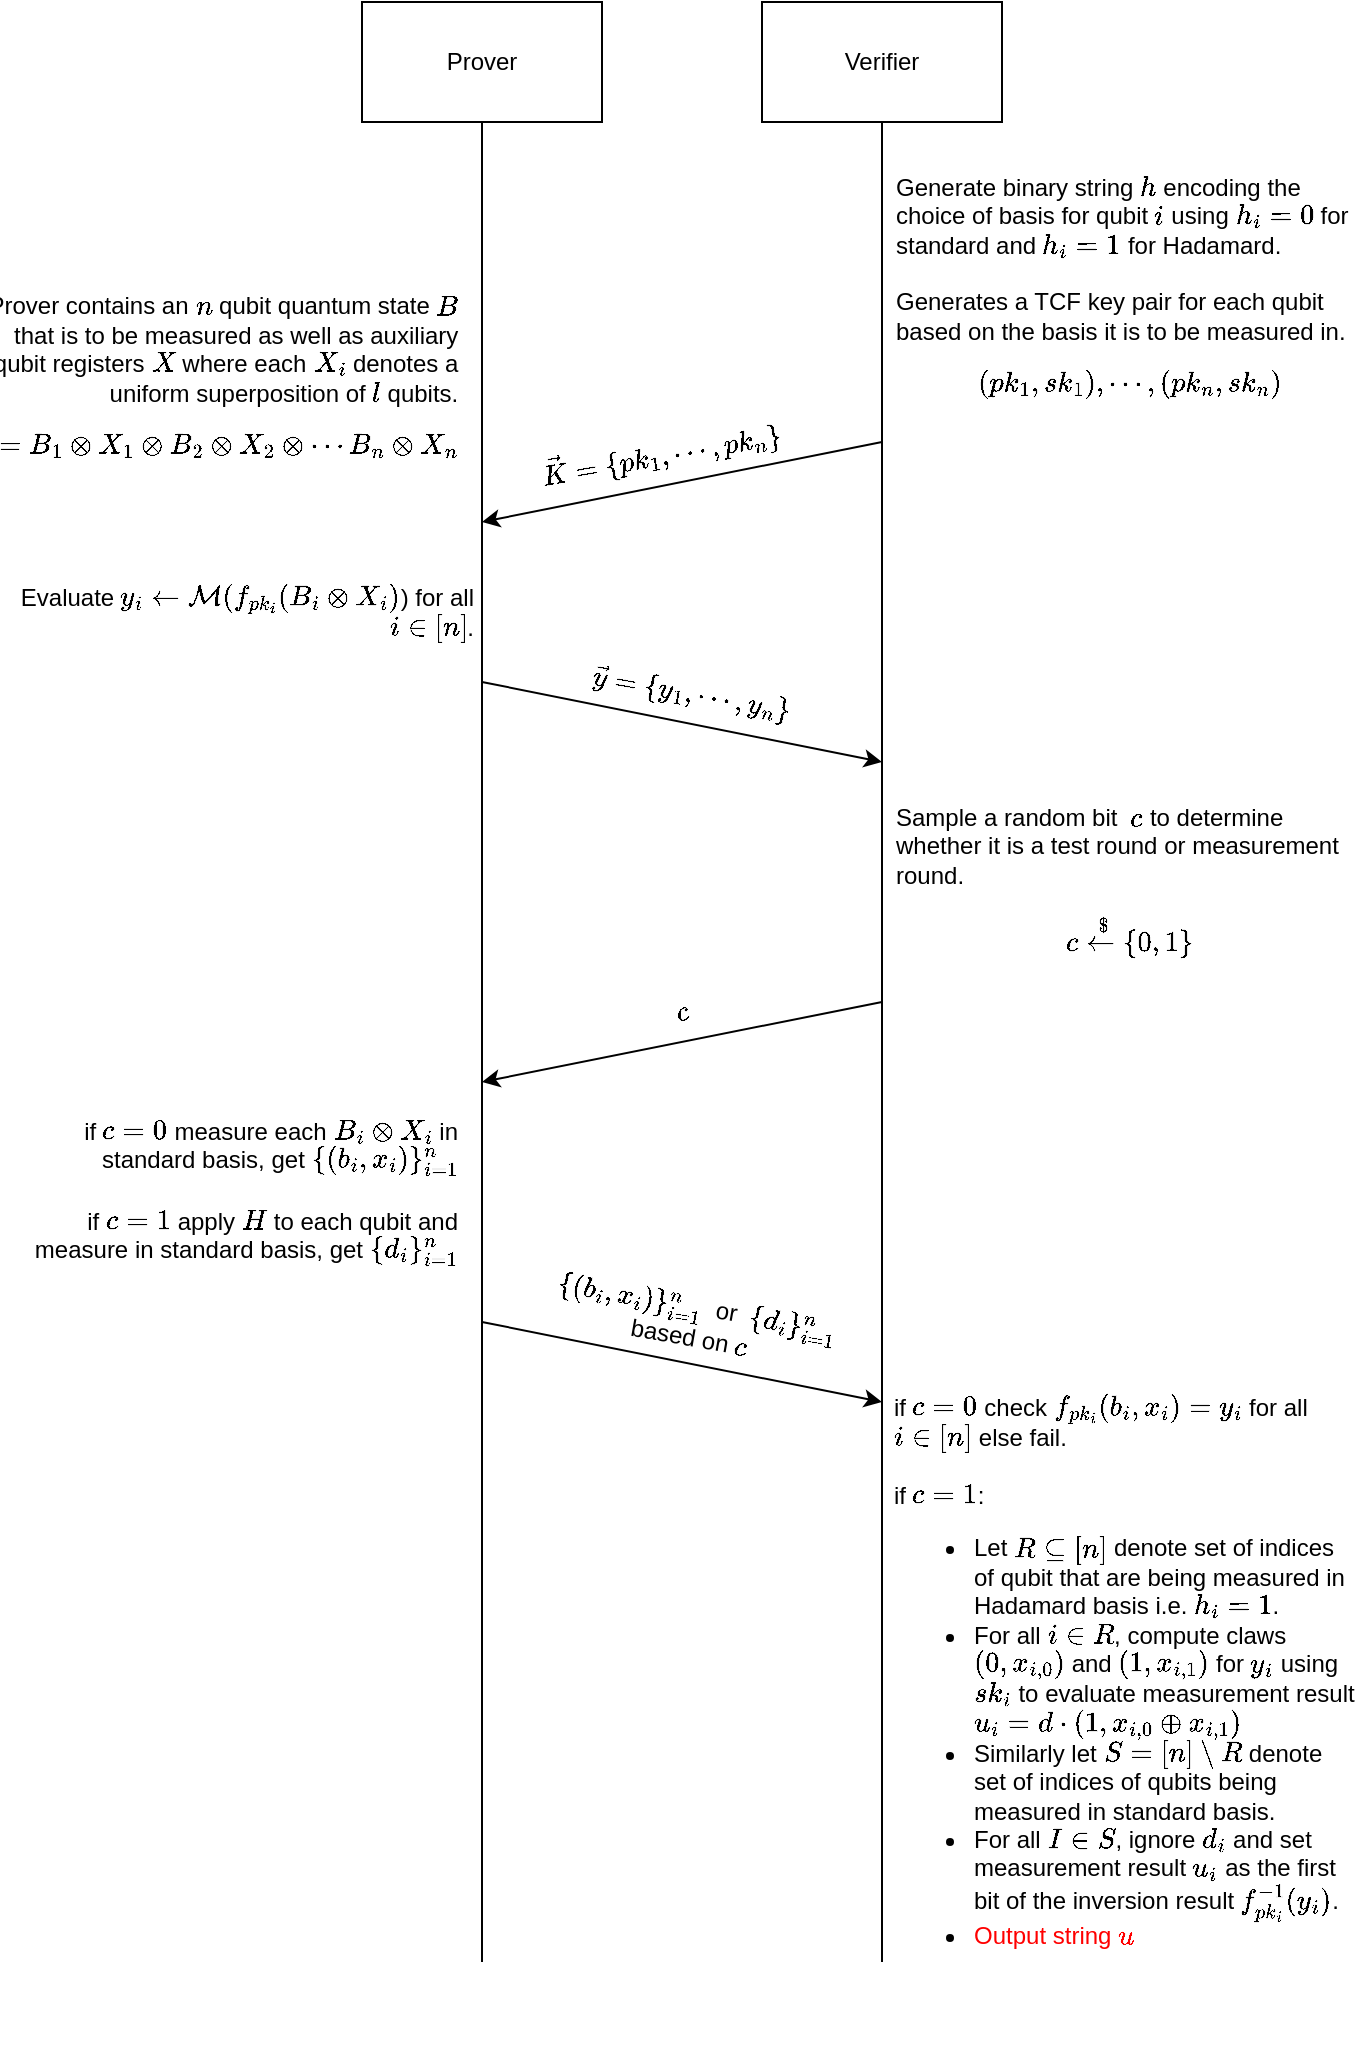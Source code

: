 <mxfile version="22.0.8" type="github">
  <diagram name="Page-1" id="E8AeCMWw3gYSySnyamw1">
    <mxGraphModel dx="1434" dy="827" grid="1" gridSize="10" guides="1" tooltips="1" connect="1" arrows="1" fold="1" page="1" pageScale="1" pageWidth="850" pageHeight="1100" math="1" shadow="0">
      <root>
        <mxCell id="0" />
        <mxCell id="1" parent="0" />
        <mxCell id="eZ-TYJGBVdjmWTHrhvwh-3" value="Prover" style="rounded=0;whiteSpace=wrap;html=1;" vertex="1" parent="1">
          <mxGeometry x="260" y="60" width="120" height="60" as="geometry" />
        </mxCell>
        <mxCell id="eZ-TYJGBVdjmWTHrhvwh-4" value="Verifier" style="rounded=0;whiteSpace=wrap;html=1;" vertex="1" parent="1">
          <mxGeometry x="460" y="60" width="120" height="60" as="geometry" />
        </mxCell>
        <mxCell id="eZ-TYJGBVdjmWTHrhvwh-5" value="" style="endArrow=none;html=1;rounded=0;entryX=0.5;entryY=1;entryDx=0;entryDy=0;" edge="1" parent="1" target="eZ-TYJGBVdjmWTHrhvwh-3">
          <mxGeometry width="50" height="50" relative="1" as="geometry">
            <mxPoint x="320" y="1040" as="sourcePoint" />
            <mxPoint x="320" y="170" as="targetPoint" />
          </mxGeometry>
        </mxCell>
        <mxCell id="eZ-TYJGBVdjmWTHrhvwh-6" value="" style="endArrow=none;html=1;rounded=0;entryX=0.5;entryY=1;entryDx=0;entryDy=0;" edge="1" parent="1" target="eZ-TYJGBVdjmWTHrhvwh-4">
          <mxGeometry width="50" height="50" relative="1" as="geometry">
            <mxPoint x="520" y="1040" as="sourcePoint" />
            <mxPoint x="519.5" y="170" as="targetPoint" />
          </mxGeometry>
        </mxCell>
        <mxCell id="eZ-TYJGBVdjmWTHrhvwh-7" value="" style="endArrow=classic;html=1;rounded=0;" edge="1" parent="1">
          <mxGeometry width="50" height="50" relative="1" as="geometry">
            <mxPoint x="520" y="280" as="sourcePoint" />
            <mxPoint x="320" y="320" as="targetPoint" />
          </mxGeometry>
        </mxCell>
        <mxCell id="eZ-TYJGBVdjmWTHrhvwh-8" value="$$\vec{K}=\{pk_1, \cdots, pk_n\}$$" style="text;html=1;strokeColor=none;fillColor=none;align=center;verticalAlign=middle;whiteSpace=wrap;rounded=0;rotation=-10;" vertex="1" parent="1">
          <mxGeometry x="295" y="270" width="230" height="30" as="geometry" />
        </mxCell>
        <mxCell id="eZ-TYJGBVdjmWTHrhvwh-9" value="Generate binary string \(h\) encoding the choice of basis for qubit \(i\) using \(h_i=0\) for standard and \(h_i=1\) for Hadamard.&lt;br&gt;&lt;br&gt;Generates a TCF key pair for each qubit based on the basis it is to be measured in. $$(pk_1, sk_1), \cdots, (pk_n, sk_n)$$&amp;nbsp;" style="text;html=1;strokeColor=none;fillColor=none;align=left;verticalAlign=middle;whiteSpace=wrap;rounded=0;" vertex="1" parent="1">
          <mxGeometry x="525" y="180" width="235" height="70" as="geometry" />
        </mxCell>
        <mxCell id="eZ-TYJGBVdjmWTHrhvwh-10" value="&lt;div style=&quot;text-align: right;&quot;&gt;Prover contains an \(n\) qubit quantum state \(B\) that is to be measured as well as auxiliary qubit registers \(X\) where each \(X_i\) denotes a uniform superposition of \(l\) qubits.&lt;/div&gt;&lt;div style=&quot;&quot;&gt;&lt;div style=&quot;text-align: right;&quot;&gt;$$\rho=B_1 \otimes X_1 \otimes B_2 \otimes X_2 \otimes \cdots B_n \otimes X_n $$&lt;/div&gt;&lt;div style=&quot;&quot;&gt;&lt;br&gt;&lt;/div&gt;&lt;/div&gt;" style="text;html=1;strokeColor=none;fillColor=none;align=center;verticalAlign=middle;whiteSpace=wrap;rounded=0;" vertex="1" parent="1">
          <mxGeometry x="80" y="140" width="215" height="240" as="geometry" />
        </mxCell>
        <mxCell id="eZ-TYJGBVdjmWTHrhvwh-11" value="&lt;div style=&quot;&quot;&gt;Evaluate \(y_i \leftarrow \mathcal{M}(f_{pk_i}(B_i\otimes X_i)\)) for all \(i \in [n]\).&lt;/div&gt;" style="text;html=1;strokeColor=none;fillColor=none;align=right;verticalAlign=middle;whiteSpace=wrap;rounded=0;" vertex="1" parent="1">
          <mxGeometry x="80" y="330" width="237.5" height="70" as="geometry" />
        </mxCell>
        <mxCell id="eZ-TYJGBVdjmWTHrhvwh-12" value="" style="endArrow=classic;html=1;rounded=0;" edge="1" parent="1">
          <mxGeometry width="50" height="50" relative="1" as="geometry">
            <mxPoint x="320" y="400" as="sourcePoint" />
            <mxPoint x="520" y="440" as="targetPoint" />
          </mxGeometry>
        </mxCell>
        <mxCell id="eZ-TYJGBVdjmWTHrhvwh-16" value="$$\vec{y}=\{y_1, \cdots, y_n\}$$" style="text;html=1;strokeColor=none;fillColor=none;align=center;verticalAlign=middle;whiteSpace=wrap;rounded=0;rotation=10;" vertex="1" parent="1">
          <mxGeometry x="310" y="390" width="230" height="30" as="geometry" />
        </mxCell>
        <mxCell id="eZ-TYJGBVdjmWTHrhvwh-17" value="Sample a random bit &amp;nbsp;\(c\) to determine whether it is a test round or measurement round.&lt;br&gt;$$c \xleftarrow{$} \{0,1\}$$" style="text;html=1;strokeColor=none;fillColor=none;align=left;verticalAlign=middle;whiteSpace=wrap;rounded=0;" vertex="1" parent="1">
          <mxGeometry x="525" y="470" width="235" height="70" as="geometry" />
        </mxCell>
        <mxCell id="eZ-TYJGBVdjmWTHrhvwh-18" value="" style="endArrow=classic;html=1;rounded=0;" edge="1" parent="1">
          <mxGeometry width="50" height="50" relative="1" as="geometry">
            <mxPoint x="520" y="560" as="sourcePoint" />
            <mxPoint x="320" y="600" as="targetPoint" />
          </mxGeometry>
        </mxCell>
        <mxCell id="eZ-TYJGBVdjmWTHrhvwh-19" value="$$c$$" style="text;html=1;strokeColor=none;fillColor=none;align=center;verticalAlign=middle;whiteSpace=wrap;rounded=0;rotation=-15;" vertex="1" parent="1">
          <mxGeometry x="390" y="550" width="60" height="30" as="geometry" />
        </mxCell>
        <mxCell id="eZ-TYJGBVdjmWTHrhvwh-20" value="&lt;div style=&quot;&quot;&gt;if \(c=0\) measure each \(B_i \otimes X_i \) in standard basis, get \(\{(b_i, x_i)\}_{i=1}^n\)&lt;/div&gt;&lt;div style=&quot;&quot;&gt;&lt;br&gt;&lt;/div&gt;&lt;span style=&quot;&quot;&gt;&lt;div style=&quot;&quot;&gt;if \(c=1\) apply \(H\) to each qubit and measure in standard basis, get \(\{d_i\}_{i=1}^n\)&lt;/div&gt;&lt;/span&gt;" style="text;html=1;strokeColor=none;fillColor=none;align=right;verticalAlign=middle;whiteSpace=wrap;rounded=0;" vertex="1" parent="1">
          <mxGeometry x="80" y="550" width="230" height="210" as="geometry" />
        </mxCell>
        <mxCell id="eZ-TYJGBVdjmWTHrhvwh-21" value="" style="endArrow=classic;html=1;rounded=0;" edge="1" parent="1">
          <mxGeometry width="50" height="50" relative="1" as="geometry">
            <mxPoint x="320" y="720" as="sourcePoint" />
            <mxPoint x="520" y="760" as="targetPoint" />
          </mxGeometry>
        </mxCell>
        <mxCell id="eZ-TYJGBVdjmWTHrhvwh-22" value="&amp;nbsp;\(\{(b_i, x_i)\}_{i=1}^n\) &amp;nbsp;or&amp;nbsp;&amp;nbsp;\(\{d_i\}_{i=1}^n\) based on \(c\)" style="text;html=1;strokeColor=none;fillColor=none;align=center;verticalAlign=middle;whiteSpace=wrap;rounded=0;rotation=10;" vertex="1" parent="1">
          <mxGeometry x="340" y="670" width="170" height="100" as="geometry" />
        </mxCell>
        <mxCell id="eZ-TYJGBVdjmWTHrhvwh-23" value="&lt;div style=&quot;text-align: left;&quot;&gt;if \(c=0\) check \(f_{pk_i}(b_i, x_i)=y_i\) for all \(i \in [n]\) else fail.&lt;/div&gt;&lt;div style=&quot;text-align: left;&quot;&gt;&lt;br&gt;&lt;/div&gt;&lt;div style=&quot;text-align: left;&quot;&gt;if \(c=1\):&lt;/div&gt;&lt;div style=&quot;text-align: left;&quot;&gt;&lt;ul&gt;&lt;li&gt;Let \(R \subseteq [n]\) denote set of indices of qubit that are being measured in Hadamard basis i.e. \(h_i=1\).&lt;/li&gt;&lt;li&gt;For all \(i \in R\), compute claws \((0, x_{i,0})\) and \((1, x_{i,1})\) for \(y_i\) using \(sk_i\) to evaluate measurement result \(u_i=d \cdot (1, x_{i,0} \oplus x_{i,1})\)&lt;/li&gt;&lt;li&gt;Similarly let \(S=[n]\setminus R\) denote set of indices of qubits being measured in standard basis.&lt;/li&gt;&lt;li&gt;For all \(I \in S\), ignore \(d_i\) and set measurement result \(u_i\) as the first bit of the inversion result \(f_{pk_i}^{-1}(y_i)\).&lt;/li&gt;&lt;li&gt;&lt;font color=&quot;#ff0000&quot;&gt;Output string \(u\)&lt;/font&gt;&lt;/li&gt;&lt;/ul&gt;&lt;/div&gt;&lt;br&gt;&lt;div style=&quot;text-align: left;&quot;&gt;&lt;br&gt;&lt;/div&gt;" style="text;html=1;strokeColor=none;fillColor=none;align=center;verticalAlign=middle;whiteSpace=wrap;rounded=0;" vertex="1" parent="1">
          <mxGeometry x="525" y="800" width="235" height="230" as="geometry" />
        </mxCell>
      </root>
    </mxGraphModel>
  </diagram>
</mxfile>
